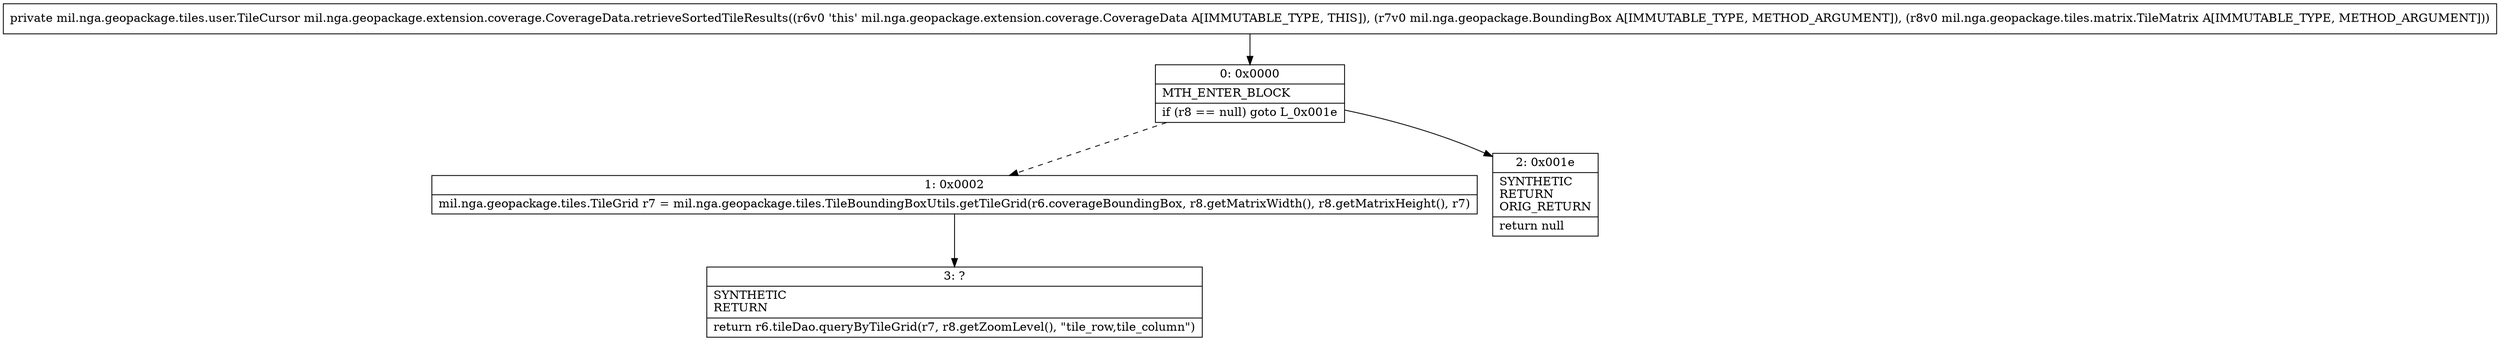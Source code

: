 digraph "CFG formil.nga.geopackage.extension.coverage.CoverageData.retrieveSortedTileResults(Lmil\/nga\/geopackage\/BoundingBox;Lmil\/nga\/geopackage\/tiles\/matrix\/TileMatrix;)Lmil\/nga\/geopackage\/tiles\/user\/TileCursor;" {
Node_0 [shape=record,label="{0\:\ 0x0000|MTH_ENTER_BLOCK\l|if (r8 == null) goto L_0x001e\l}"];
Node_1 [shape=record,label="{1\:\ 0x0002|mil.nga.geopackage.tiles.TileGrid r7 = mil.nga.geopackage.tiles.TileBoundingBoxUtils.getTileGrid(r6.coverageBoundingBox, r8.getMatrixWidth(), r8.getMatrixHeight(), r7)\l}"];
Node_2 [shape=record,label="{2\:\ 0x001e|SYNTHETIC\lRETURN\lORIG_RETURN\l|return null\l}"];
Node_3 [shape=record,label="{3\:\ ?|SYNTHETIC\lRETURN\l|return r6.tileDao.queryByTileGrid(r7, r8.getZoomLevel(), \"tile_row,tile_column\")\l}"];
MethodNode[shape=record,label="{private mil.nga.geopackage.tiles.user.TileCursor mil.nga.geopackage.extension.coverage.CoverageData.retrieveSortedTileResults((r6v0 'this' mil.nga.geopackage.extension.coverage.CoverageData A[IMMUTABLE_TYPE, THIS]), (r7v0 mil.nga.geopackage.BoundingBox A[IMMUTABLE_TYPE, METHOD_ARGUMENT]), (r8v0 mil.nga.geopackage.tiles.matrix.TileMatrix A[IMMUTABLE_TYPE, METHOD_ARGUMENT])) }"];
MethodNode -> Node_0;
Node_0 -> Node_1[style=dashed];
Node_0 -> Node_2;
Node_1 -> Node_3;
}

